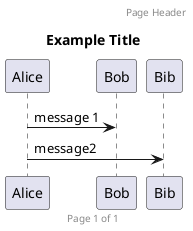 @startuml
header Page Header
footer Page %page% of %lastpage%
title Example Title
Alice -> Bob : message 1
Alice -> Bib : message2
@enduml
